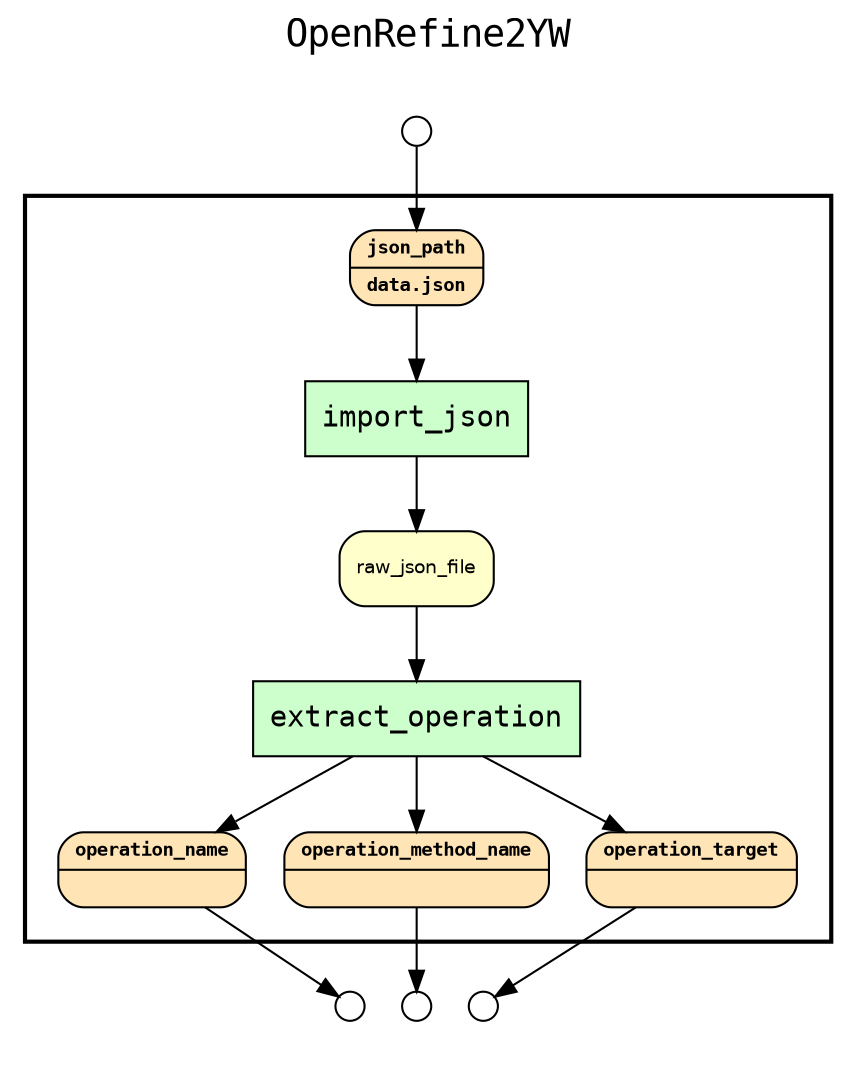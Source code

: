 
digraph yw_data_view {
rankdir=TB
fontname=Courier; fontsize=18; labelloc=t
label="OpenRefine2YW"
subgraph cluster_workflow { label=""; color=black; penwidth=2
subgraph cluster_workflow_inner { label=""; color=white
node[shape=box style="filled" fillcolor="#CCFFCC" peripheries=1 fontname=Courier]
import_json
extract_operation
node[shape=box style="filled" fillcolor="#CCFFCC" peripheries=1 fontname=Courier]
node[shape=box style="rounded,filled" fillcolor="#FFE4B5" peripheries=1 fontname="Courier-Bold" fontsize=9]
json_path[shape=record rankdir=LR label="{<f0> json_path |<f1>data.json\l}"]
node[shape=box style="rounded,filled" fillcolor="#FFFFCC" peripheries=1 fontname=Helvetica]
raw_json_file
node[shape=box style="rounded,filled" fillcolor="#FFE4B5" peripheries=1 fontname="Courier-Bold" fontsize=9]
operation_name[shape=record rankdir=LR label="{<f0> operation_name |<f1>}"]
operation_method_name[shape=record rankdir=LR label="{<f0> operation_method_name |<f1>}"]
operation_target[shape=record rankdir=LR label="{<f0> operation_target |<f1>}"]
node[shape=box style="rounded,filled" fillcolor="#FFFFFF" peripheries=1 fontname=Helvetica]
}}
subgraph cluster_inflows { label=""; color=white; penwidth=2
subgraph cluster_inflows_inner { label=""; color=white
node[shape=circle fillcolor="#FFFFFF" peripheries=1 width=0.2]
json_path_inflow [label=""]
}}
subgraph cluster_outflows { label=""; color=white; penwidth=2
subgraph cluster_outflows_inner { label=""; color=white
node[shape=circle fillcolor="#FFFFFF" peripheries=1 width=0.2]
operation_target_outflow [label=""]
operation_method_name_outflow [label=""]
operation_name_outflow [label=""]
}}
json_path -> import_json
raw_json_file -> extract_operation
import_json -> raw_json_file
extract_operation -> operation_name
extract_operation -> operation_method_name
extract_operation -> operation_target
json_path_inflow -> json_path
operation_target -> operation_target_outflow
operation_method_name -> operation_method_name_outflow
operation_name -> operation_name_outflow
}

